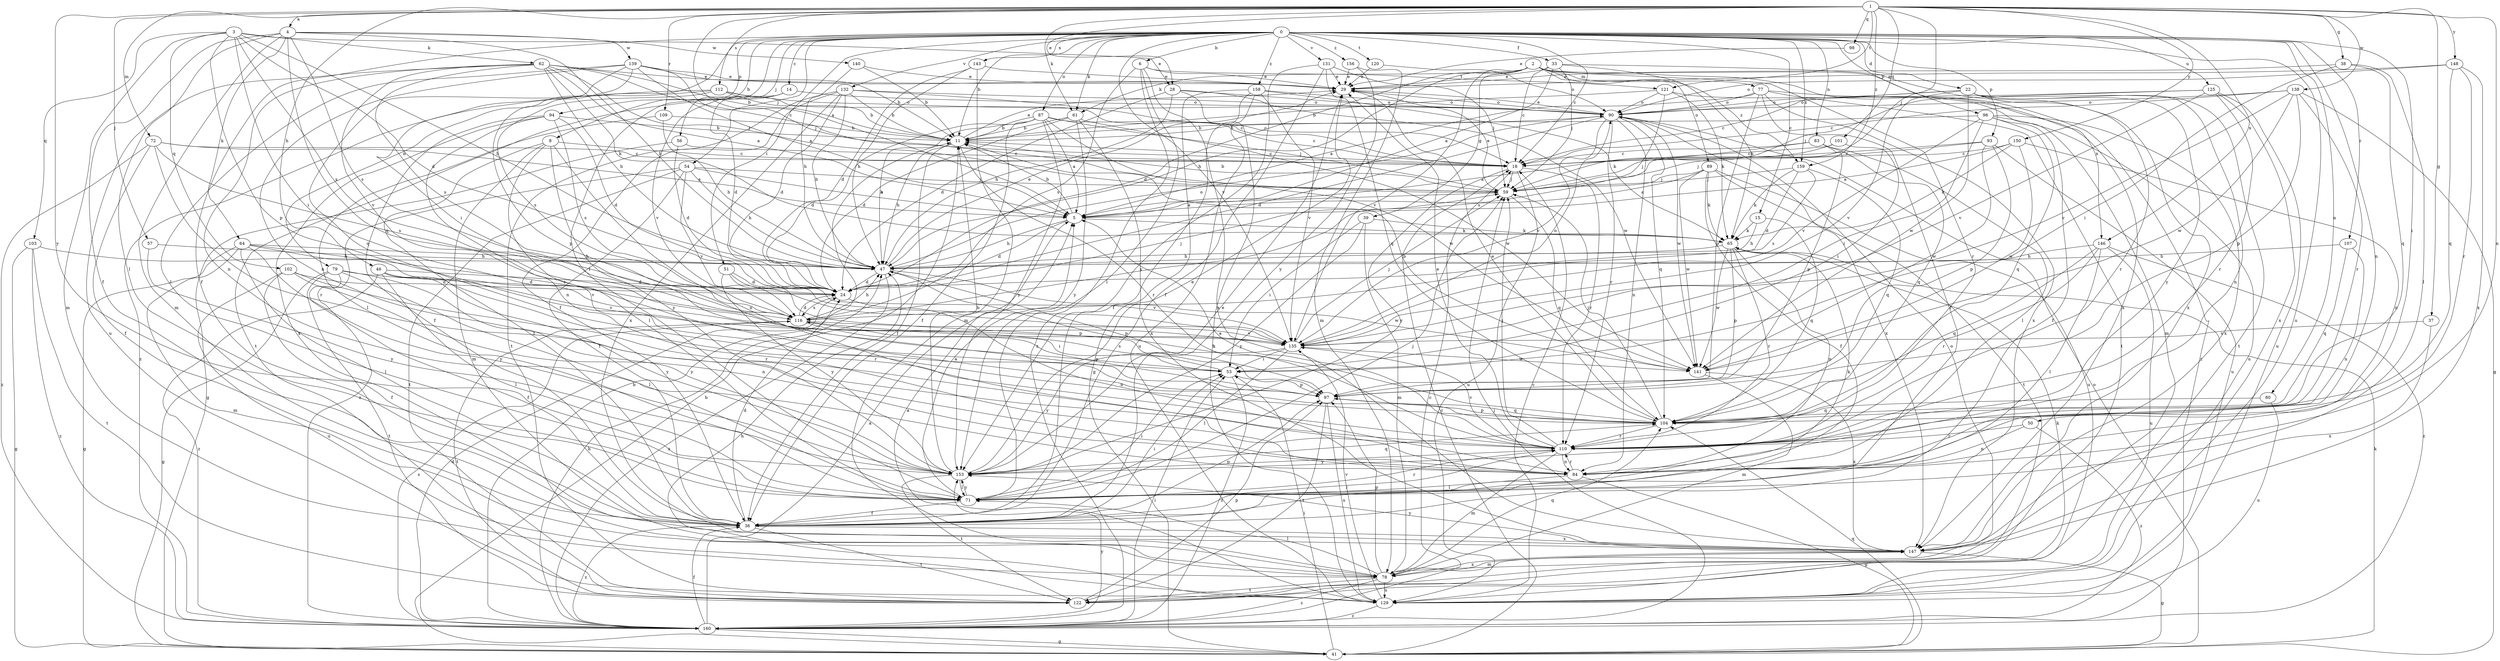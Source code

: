 strict digraph  {
0;
1;
2;
3;
4;
5;
6;
8;
11;
14;
15;
18;
22;
24;
28;
29;
33;
36;
37;
38;
39;
41;
46;
47;
50;
51;
53;
54;
56;
57;
59;
61;
62;
64;
65;
71;
72;
77;
78;
79;
80;
83;
84;
87;
89;
90;
93;
94;
96;
97;
98;
101;
102;
103;
104;
107;
109;
110;
112;
116;
120;
121;
122;
125;
129;
131;
132;
135;
138;
139;
140;
141;
143;
146;
147;
148;
150;
153;
156;
158;
159;
160;
0 -> 6  [label=b];
0 -> 8  [label=b];
0 -> 11  [label=b];
0 -> 14  [label=c];
0 -> 15  [label=c];
0 -> 18  [label=c];
0 -> 22  [label=d];
0 -> 33  [label=f];
0 -> 36  [label=f];
0 -> 50  [label=i];
0 -> 51  [label=i];
0 -> 54  [label=j];
0 -> 56  [label=j];
0 -> 61  [label=k];
0 -> 71  [label=l];
0 -> 79  [label=n];
0 -> 80  [label=n];
0 -> 83  [label=n];
0 -> 84  [label=n];
0 -> 87  [label=o];
0 -> 93  [label=p];
0 -> 94  [label=p];
0 -> 96  [label=p];
0 -> 107  [label=r];
0 -> 120  [label=t];
0 -> 125  [label=u];
0 -> 129  [label=u];
0 -> 131  [label=v];
0 -> 132  [label=v];
0 -> 135  [label=v];
0 -> 143  [label=x];
0 -> 156  [label=z];
0 -> 158  [label=z];
0 -> 159  [label=z];
1 -> 4  [label=a];
1 -> 5  [label=a];
1 -> 28  [label=e];
1 -> 37  [label=g];
1 -> 38  [label=g];
1 -> 46  [label=h];
1 -> 57  [label=j];
1 -> 59  [label=j];
1 -> 61  [label=k];
1 -> 72  [label=m];
1 -> 84  [label=n];
1 -> 98  [label=q];
1 -> 101  [label=q];
1 -> 109  [label=r];
1 -> 112  [label=s];
1 -> 121  [label=t];
1 -> 138  [label=w];
1 -> 146  [label=x];
1 -> 148  [label=y];
1 -> 150  [label=y];
1 -> 153  [label=y];
1 -> 159  [label=z];
2 -> 24  [label=d];
2 -> 39  [label=g];
2 -> 47  [label=h];
2 -> 61  [label=k];
2 -> 77  [label=m];
2 -> 89  [label=o];
2 -> 110  [label=r];
2 -> 135  [label=v];
2 -> 146  [label=x];
2 -> 147  [label=x];
2 -> 159  [label=z];
3 -> 24  [label=d];
3 -> 28  [label=e];
3 -> 47  [label=h];
3 -> 53  [label=i];
3 -> 62  [label=k];
3 -> 78  [label=m];
3 -> 97  [label=p];
3 -> 102  [label=q];
3 -> 103  [label=q];
3 -> 116  [label=s];
4 -> 36  [label=f];
4 -> 47  [label=h];
4 -> 64  [label=k];
4 -> 71  [label=l];
4 -> 78  [label=m];
4 -> 104  [label=q];
4 -> 116  [label=s];
4 -> 139  [label=w];
4 -> 140  [label=w];
5 -> 11  [label=b];
5 -> 24  [label=d];
5 -> 47  [label=h];
5 -> 65  [label=k];
6 -> 29  [label=e];
6 -> 71  [label=l];
6 -> 116  [label=s];
6 -> 121  [label=t];
6 -> 147  [label=x];
6 -> 160  [label=z];
8 -> 18  [label=c];
8 -> 36  [label=f];
8 -> 71  [label=l];
8 -> 78  [label=m];
8 -> 84  [label=n];
8 -> 153  [label=y];
11 -> 18  [label=c];
11 -> 29  [label=e];
11 -> 36  [label=f];
11 -> 47  [label=h];
11 -> 110  [label=r];
14 -> 24  [label=d];
14 -> 90  [label=o];
14 -> 122  [label=t];
14 -> 135  [label=v];
15 -> 47  [label=h];
15 -> 65  [label=k];
15 -> 104  [label=q];
18 -> 59  [label=j];
18 -> 110  [label=r];
18 -> 129  [label=u];
18 -> 153  [label=y];
22 -> 18  [label=c];
22 -> 84  [label=n];
22 -> 90  [label=o];
22 -> 110  [label=r];
22 -> 122  [label=t];
22 -> 135  [label=v];
22 -> 141  [label=w];
22 -> 153  [label=y];
24 -> 59  [label=j];
24 -> 84  [label=n];
24 -> 116  [label=s];
28 -> 24  [label=d];
28 -> 47  [label=h];
28 -> 90  [label=o];
28 -> 129  [label=u];
28 -> 141  [label=w];
29 -> 90  [label=o];
33 -> 5  [label=a];
33 -> 18  [label=c];
33 -> 29  [label=e];
33 -> 59  [label=j];
33 -> 65  [label=k];
33 -> 147  [label=x];
36 -> 24  [label=d];
36 -> 29  [label=e];
36 -> 53  [label=i];
36 -> 97  [label=p];
36 -> 110  [label=r];
36 -> 122  [label=t];
36 -> 147  [label=x];
36 -> 160  [label=z];
37 -> 135  [label=v];
37 -> 147  [label=x];
38 -> 29  [label=e];
38 -> 53  [label=i];
38 -> 71  [label=l];
38 -> 104  [label=q];
39 -> 53  [label=i];
39 -> 65  [label=k];
39 -> 78  [label=m];
39 -> 153  [label=y];
41 -> 11  [label=b];
41 -> 18  [label=c];
41 -> 53  [label=i];
41 -> 65  [label=k];
41 -> 90  [label=o];
41 -> 104  [label=q];
46 -> 24  [label=d];
46 -> 71  [label=l];
46 -> 110  [label=r];
46 -> 135  [label=v];
46 -> 153  [label=y];
46 -> 160  [label=z];
47 -> 24  [label=d];
47 -> 29  [label=e];
47 -> 90  [label=o];
47 -> 97  [label=p];
47 -> 141  [label=w];
47 -> 160  [label=z];
50 -> 84  [label=n];
50 -> 110  [label=r];
50 -> 160  [label=z];
51 -> 24  [label=d];
51 -> 97  [label=p];
51 -> 135  [label=v];
51 -> 153  [label=y];
53 -> 97  [label=p];
53 -> 116  [label=s];
53 -> 160  [label=z];
54 -> 5  [label=a];
54 -> 36  [label=f];
54 -> 47  [label=h];
54 -> 59  [label=j];
54 -> 122  [label=t];
54 -> 135  [label=v];
54 -> 160  [label=z];
56 -> 18  [label=c];
56 -> 24  [label=d];
56 -> 41  [label=g];
57 -> 47  [label=h];
57 -> 153  [label=y];
59 -> 5  [label=a];
59 -> 11  [label=b];
59 -> 29  [label=e];
59 -> 104  [label=q];
61 -> 11  [label=b];
61 -> 24  [label=d];
61 -> 141  [label=w];
61 -> 147  [label=x];
61 -> 153  [label=y];
62 -> 5  [label=a];
62 -> 11  [label=b];
62 -> 18  [label=c];
62 -> 29  [label=e];
62 -> 47  [label=h];
62 -> 59  [label=j];
62 -> 65  [label=k];
62 -> 84  [label=n];
62 -> 116  [label=s];
62 -> 129  [label=u];
62 -> 135  [label=v];
64 -> 41  [label=g];
64 -> 47  [label=h];
64 -> 71  [label=l];
64 -> 78  [label=m];
64 -> 116  [label=s];
64 -> 135  [label=v];
64 -> 153  [label=y];
65 -> 47  [label=h];
65 -> 84  [label=n];
65 -> 97  [label=p];
65 -> 110  [label=r];
65 -> 141  [label=w];
71 -> 5  [label=a];
71 -> 36  [label=f];
71 -> 53  [label=i];
71 -> 59  [label=j];
71 -> 65  [label=k];
71 -> 110  [label=r];
71 -> 153  [label=y];
72 -> 5  [label=a];
72 -> 18  [label=c];
72 -> 36  [label=f];
72 -> 110  [label=r];
72 -> 116  [label=s];
72 -> 160  [label=z];
77 -> 5  [label=a];
77 -> 36  [label=f];
77 -> 90  [label=o];
77 -> 97  [label=p];
77 -> 122  [label=t];
77 -> 147  [label=x];
77 -> 160  [label=z];
78 -> 71  [label=l];
78 -> 90  [label=o];
78 -> 97  [label=p];
78 -> 104  [label=q];
78 -> 122  [label=t];
78 -> 129  [label=u];
78 -> 147  [label=x];
78 -> 160  [label=z];
79 -> 24  [label=d];
79 -> 36  [label=f];
79 -> 41  [label=g];
79 -> 71  [label=l];
79 -> 122  [label=t];
79 -> 153  [label=y];
80 -> 104  [label=q];
80 -> 129  [label=u];
83 -> 5  [label=a];
83 -> 18  [label=c];
83 -> 71  [label=l];
83 -> 97  [label=p];
83 -> 104  [label=q];
84 -> 41  [label=g];
84 -> 71  [label=l];
84 -> 110  [label=r];
87 -> 5  [label=a];
87 -> 11  [label=b];
87 -> 18  [label=c];
87 -> 24  [label=d];
87 -> 36  [label=f];
87 -> 47  [label=h];
87 -> 59  [label=j];
87 -> 141  [label=w];
87 -> 153  [label=y];
89 -> 5  [label=a];
89 -> 36  [label=f];
89 -> 59  [label=j];
89 -> 65  [label=k];
89 -> 122  [label=t];
89 -> 129  [label=u];
89 -> 141  [label=w];
90 -> 11  [label=b];
90 -> 24  [label=d];
90 -> 29  [label=e];
90 -> 84  [label=n];
90 -> 104  [label=q];
90 -> 110  [label=r];
90 -> 135  [label=v];
90 -> 141  [label=w];
90 -> 147  [label=x];
93 -> 18  [label=c];
93 -> 59  [label=j];
93 -> 97  [label=p];
93 -> 129  [label=u];
93 -> 141  [label=w];
94 -> 11  [label=b];
94 -> 24  [label=d];
94 -> 36  [label=f];
94 -> 84  [label=n];
94 -> 116  [label=s];
94 -> 147  [label=x];
96 -> 11  [label=b];
96 -> 36  [label=f];
96 -> 53  [label=i];
96 -> 104  [label=q];
96 -> 129  [label=u];
96 -> 135  [label=v];
96 -> 147  [label=x];
97 -> 104  [label=q];
97 -> 122  [label=t];
97 -> 129  [label=u];
98 -> 29  [label=e];
101 -> 18  [label=c];
101 -> 53  [label=i];
101 -> 59  [label=j];
102 -> 24  [label=d];
102 -> 36  [label=f];
102 -> 84  [label=n];
102 -> 110  [label=r];
102 -> 129  [label=u];
103 -> 41  [label=g];
103 -> 47  [label=h];
103 -> 122  [label=t];
103 -> 160  [label=z];
104 -> 29  [label=e];
104 -> 47  [label=h];
104 -> 59  [label=j];
104 -> 97  [label=p];
104 -> 110  [label=r];
107 -> 47  [label=h];
107 -> 84  [label=n];
107 -> 104  [label=q];
109 -> 11  [label=b];
109 -> 47  [label=h];
109 -> 71  [label=l];
110 -> 5  [label=a];
110 -> 29  [label=e];
110 -> 59  [label=j];
110 -> 78  [label=m];
110 -> 84  [label=n];
110 -> 135  [label=v];
110 -> 153  [label=y];
112 -> 11  [label=b];
112 -> 18  [label=c];
112 -> 90  [label=o];
112 -> 97  [label=p];
112 -> 116  [label=s];
112 -> 160  [label=z];
116 -> 24  [label=d];
116 -> 47  [label=h];
116 -> 53  [label=i];
116 -> 97  [label=p];
116 -> 122  [label=t];
116 -> 135  [label=v];
120 -> 29  [label=e];
120 -> 90  [label=o];
121 -> 11  [label=b];
121 -> 65  [label=k];
121 -> 78  [label=m];
121 -> 90  [label=o];
121 -> 116  [label=s];
122 -> 65  [label=k];
122 -> 97  [label=p];
125 -> 59  [label=j];
125 -> 90  [label=o];
125 -> 110  [label=r];
125 -> 129  [label=u];
125 -> 135  [label=v];
125 -> 147  [label=x];
129 -> 5  [label=a];
129 -> 18  [label=c];
129 -> 47  [label=h];
129 -> 135  [label=v];
129 -> 160  [label=z];
131 -> 29  [label=e];
131 -> 36  [label=f];
131 -> 59  [label=j];
131 -> 104  [label=q];
131 -> 153  [label=y];
132 -> 11  [label=b];
132 -> 18  [label=c];
132 -> 24  [label=d];
132 -> 36  [label=f];
132 -> 47  [label=h];
132 -> 90  [label=o];
132 -> 122  [label=t];
132 -> 147  [label=x];
135 -> 53  [label=i];
135 -> 59  [label=j];
135 -> 71  [label=l];
135 -> 90  [label=o];
135 -> 141  [label=w];
135 -> 153  [label=y];
138 -> 18  [label=c];
138 -> 41  [label=g];
138 -> 90  [label=o];
138 -> 97  [label=p];
138 -> 110  [label=r];
138 -> 135  [label=v];
138 -> 141  [label=w];
139 -> 5  [label=a];
139 -> 11  [label=b];
139 -> 29  [label=e];
139 -> 53  [label=i];
139 -> 59  [label=j];
139 -> 71  [label=l];
139 -> 84  [label=n];
139 -> 104  [label=q];
140 -> 11  [label=b];
140 -> 29  [label=e];
140 -> 47  [label=h];
141 -> 11  [label=b];
141 -> 78  [label=m];
141 -> 147  [label=x];
143 -> 24  [label=d];
143 -> 29  [label=e];
143 -> 47  [label=h];
143 -> 78  [label=m];
146 -> 47  [label=h];
146 -> 71  [label=l];
146 -> 104  [label=q];
146 -> 110  [label=r];
146 -> 129  [label=u];
146 -> 160  [label=z];
147 -> 41  [label=g];
147 -> 78  [label=m];
147 -> 153  [label=y];
148 -> 29  [label=e];
148 -> 90  [label=o];
148 -> 104  [label=q];
148 -> 110  [label=r];
148 -> 147  [label=x];
150 -> 5  [label=a];
150 -> 18  [label=c];
150 -> 65  [label=k];
150 -> 84  [label=n];
150 -> 141  [label=w];
153 -> 11  [label=b];
153 -> 29  [label=e];
153 -> 71  [label=l];
153 -> 104  [label=q];
153 -> 122  [label=t];
156 -> 29  [label=e];
156 -> 78  [label=m];
156 -> 153  [label=y];
158 -> 36  [label=f];
158 -> 41  [label=g];
158 -> 65  [label=k];
158 -> 90  [label=o];
158 -> 129  [label=u];
158 -> 135  [label=v];
159 -> 24  [label=d];
159 -> 59  [label=j];
159 -> 65  [label=k];
159 -> 104  [label=q];
159 -> 116  [label=s];
160 -> 5  [label=a];
160 -> 11  [label=b];
160 -> 18  [label=c];
160 -> 24  [label=d];
160 -> 36  [label=f];
160 -> 41  [label=g];
160 -> 47  [label=h];
160 -> 53  [label=i];
160 -> 59  [label=j];
160 -> 116  [label=s];
160 -> 153  [label=y];
}
